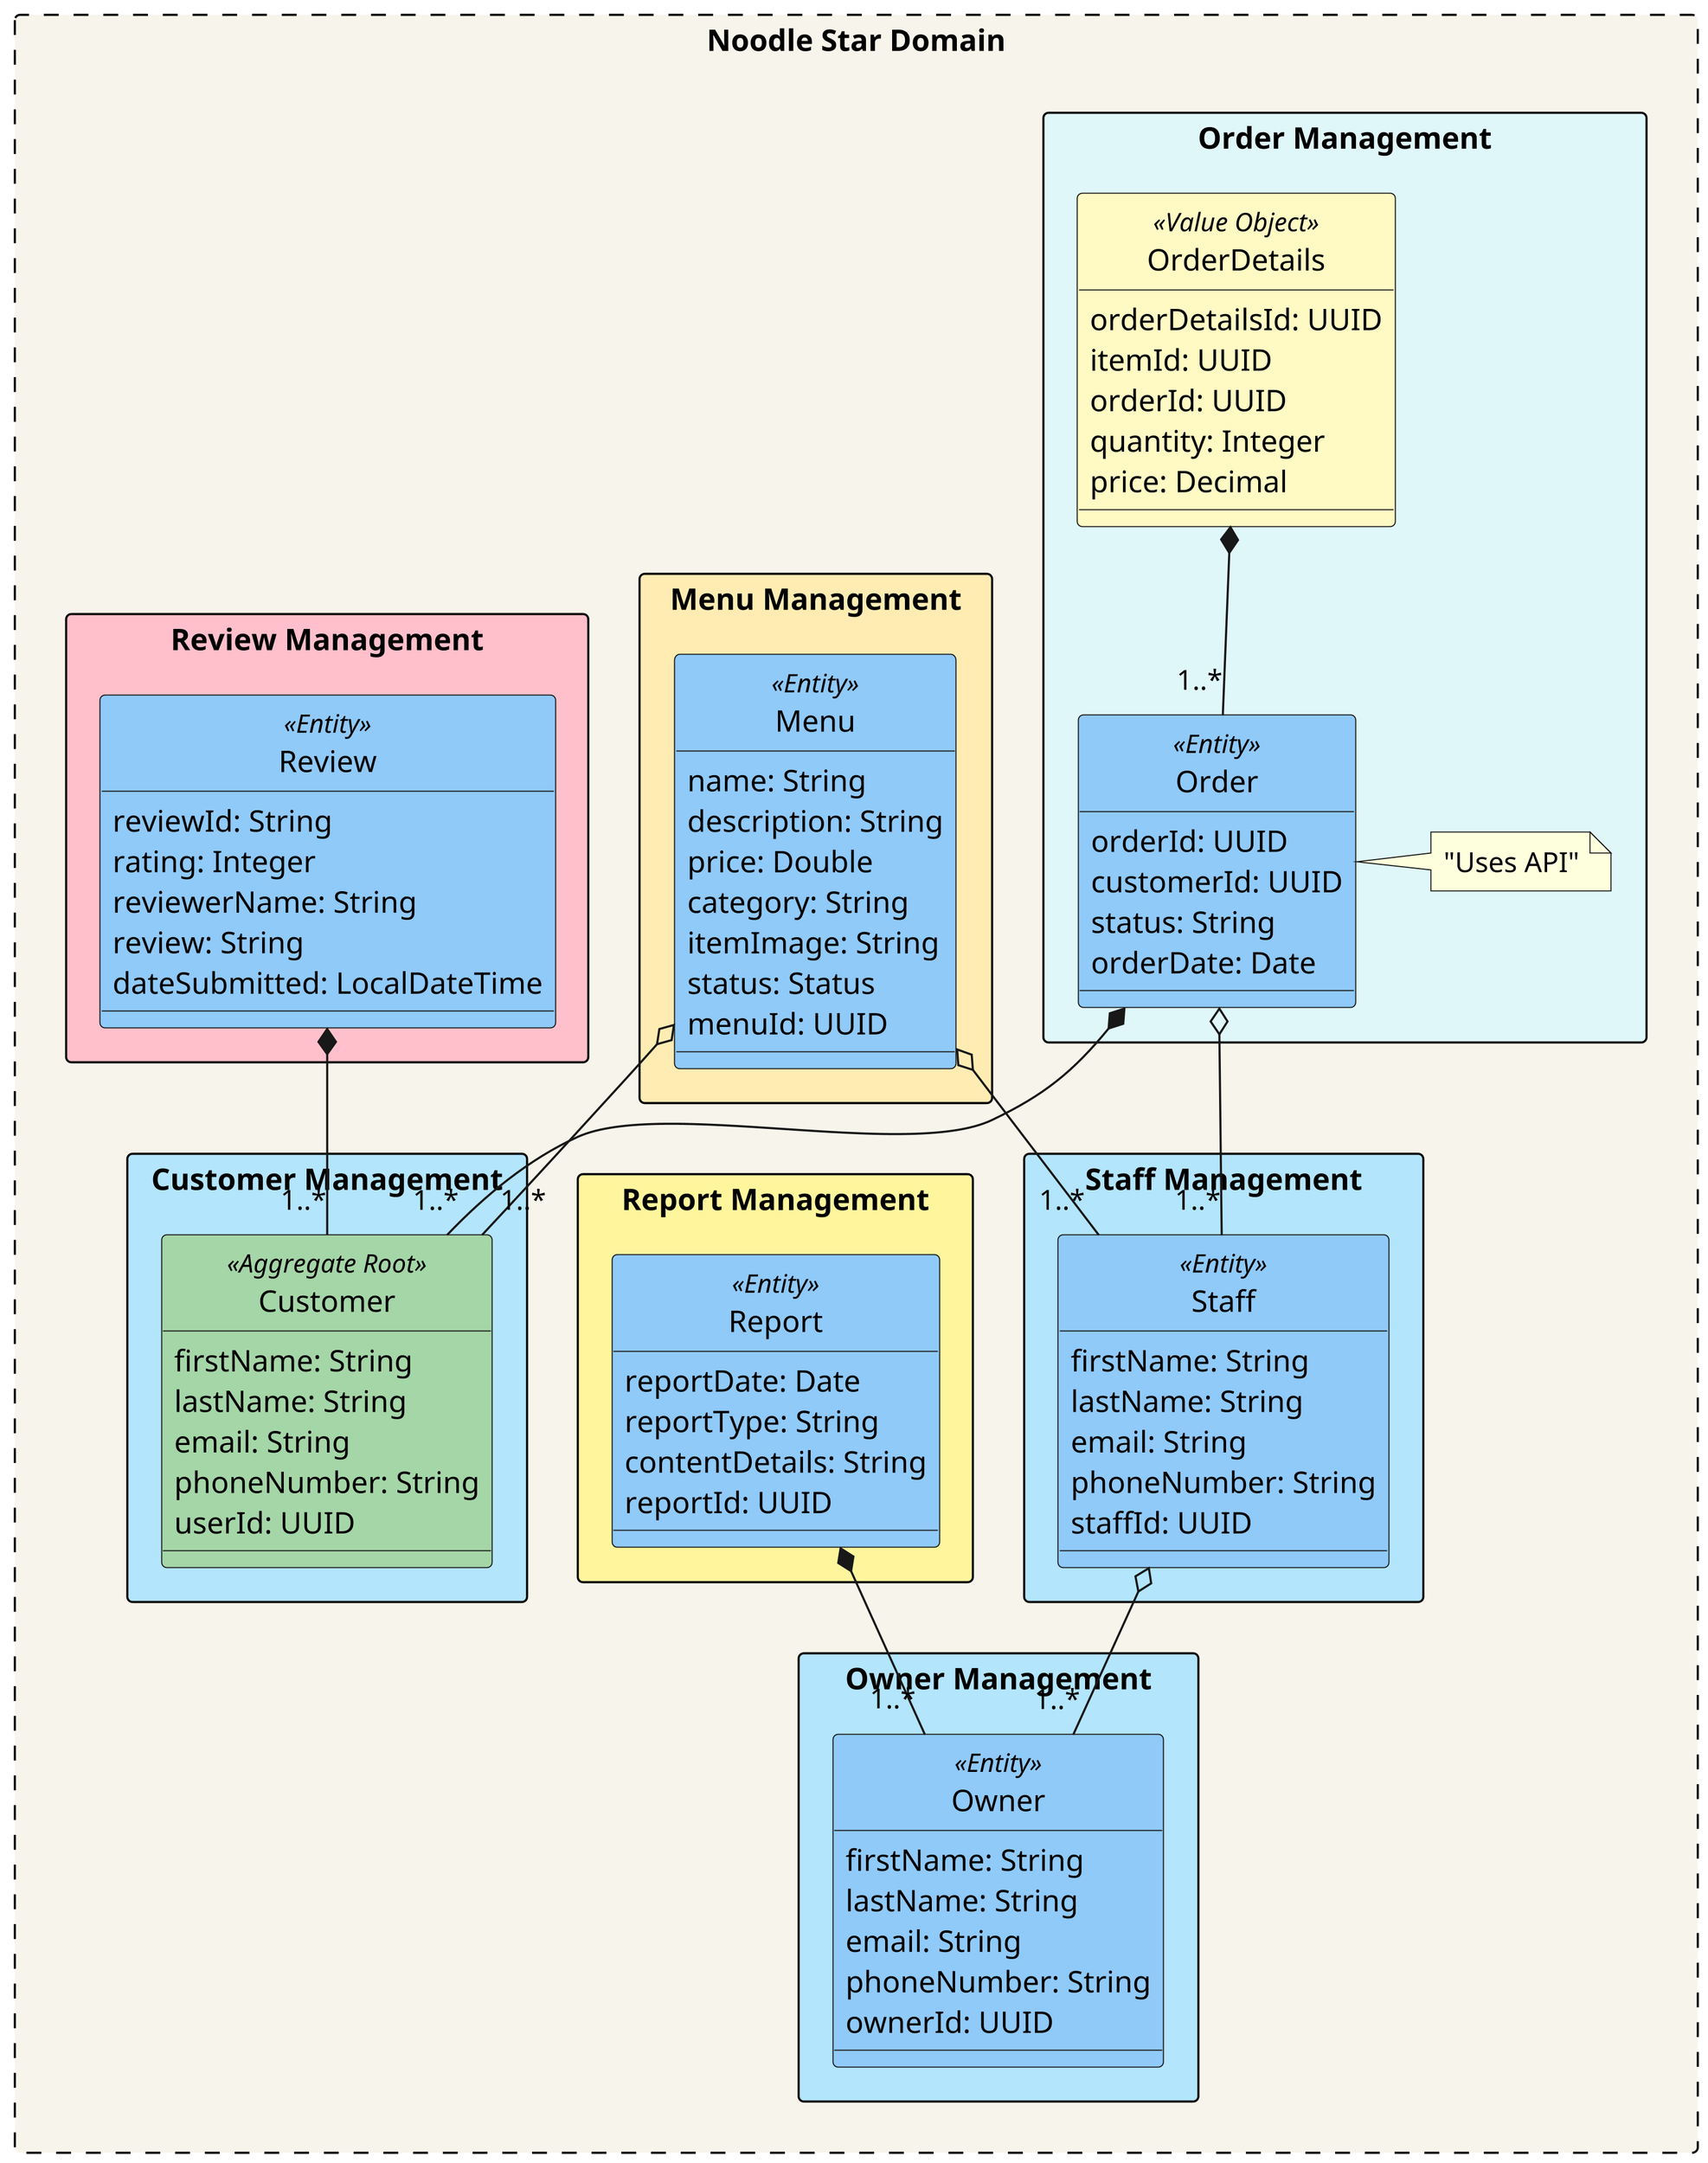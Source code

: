 @startuml
hide circle
top to bottom direction

!define ENTITY(entityName) class entityName << Entity >>
!define AGGREGATE(aggregateName) class aggregateName << Aggregate >>
!define AGGREGATE_ROOT(aggregateRootName) class aggregateRootName << Aggregate Root >>
!define VALUE_OBJECT(valueObjectName) class valueObjectName << Value Object >>
!pragma useVerticalIf on
skinparam dpi 350
skinparam packageStyle rectangle
skinparam rectangle {
    BackgroundColor #f7f4eb
    BorderColor Black
}

rectangle "Noodle Star Domain" as BoundedContextNoodleStar #line.dashed {
    Package "Order Management" <<Rectangle>> #E0F7FA {
        ENTITY(Order) #90CAF9 {
            orderId: UUID
            customerId: UUID
            status: String
            orderDate: Date
        }
note right of Order
    "Uses API"
end note

        VALUE_OBJECT(OrderDetails) #FFF9C4 {
            orderDetailsId: UUID
            itemId: UUID
            orderId: UUID
            quantity: Integer
            price: Decimal

        }



        OrderDetails *-- "1..*" Order

    }

    Package "Menu Management" <<Rectangle>> #FFECB3 {
        ENTITY(Menu) #90CAF9 {
            name: String
            description: String
            price: Double
            category: String
            itemImage: String
            status: Status
            menuId: UUID
        }

    }





    Package "Customer Management" <<Rectangle>> #B3E5FC {
        AGGREGATE_ROOT(Customer) #A5D6A7 {
            firstName: String
            lastName: String
            email: String
            phoneNumber: String
            userId: UUID
        }



        Order *-- "1..*" Customer
        Menu o-- "1..*" Customer


    }

     Package "Staff Management" <<Rectangle>> #B3E5FC {
            ENTITY(Staff) #90CAF9 {
                firstName: String
                lastName: String
                email: String
                phoneNumber: String
                 staffId: UUID
            }


            Order o-- "1..*" Staff
            Menu o-- "1..*" Staff

        }

           Package "Owner Management" <<Rectangle>> #B3E5FC {
                    ENTITY(Owner) #90CAF9 {
                        firstName: String
                        lastName: String
                        email: String
                        phoneNumber: String
                         ownerId: UUID
                    }



                    Staff o-- "1..*" Owner


                }

    Package "Report Management" <<Rectangle>> #FFF59D {
        ENTITY(Report) #90CAF9 {
            reportDate: Date
            reportType: String
            contentDetails: String
            reportId: UUID
        }


        Report *-- "1..*" Owner
    }


      Package "Review Management" <<Rectangle>> #FFC0CB {
            ENTITY(Review) #90CAF9 {
                reviewId: String
                rating: Integer
                reviewerName: String
                review: String
                dateSubmitted: LocalDateTime
            }

            Review *-- "1..*" Customer
        }
}

@enduml
